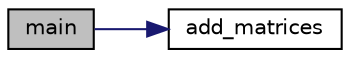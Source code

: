 digraph "main"
{
 // LATEX_PDF_SIZE
  edge [fontname="Helvetica",fontsize="10",labelfontname="Helvetica",labelfontsize="10"];
  node [fontname="Helvetica",fontsize="10",shape=record];
  rankdir="LR";
  Node1 [label="main",height=0.2,width=0.4,color="black", fillcolor="grey75", style="filled", fontcolor="black",tooltip="Головна функція програми."];
  Node1 -> Node2 [color="midnightblue",fontsize="10",style="solid",fontname="Helvetica"];
  Node2 [label="add_matrices",height=0.2,width=0.4,color="black", fillcolor="white", style="filled",URL="$lib_8c.html#ad2295d1382edcc0c3ad997645bd7aa59",tooltip="Додає дві матриці однакового розміру."];
}
